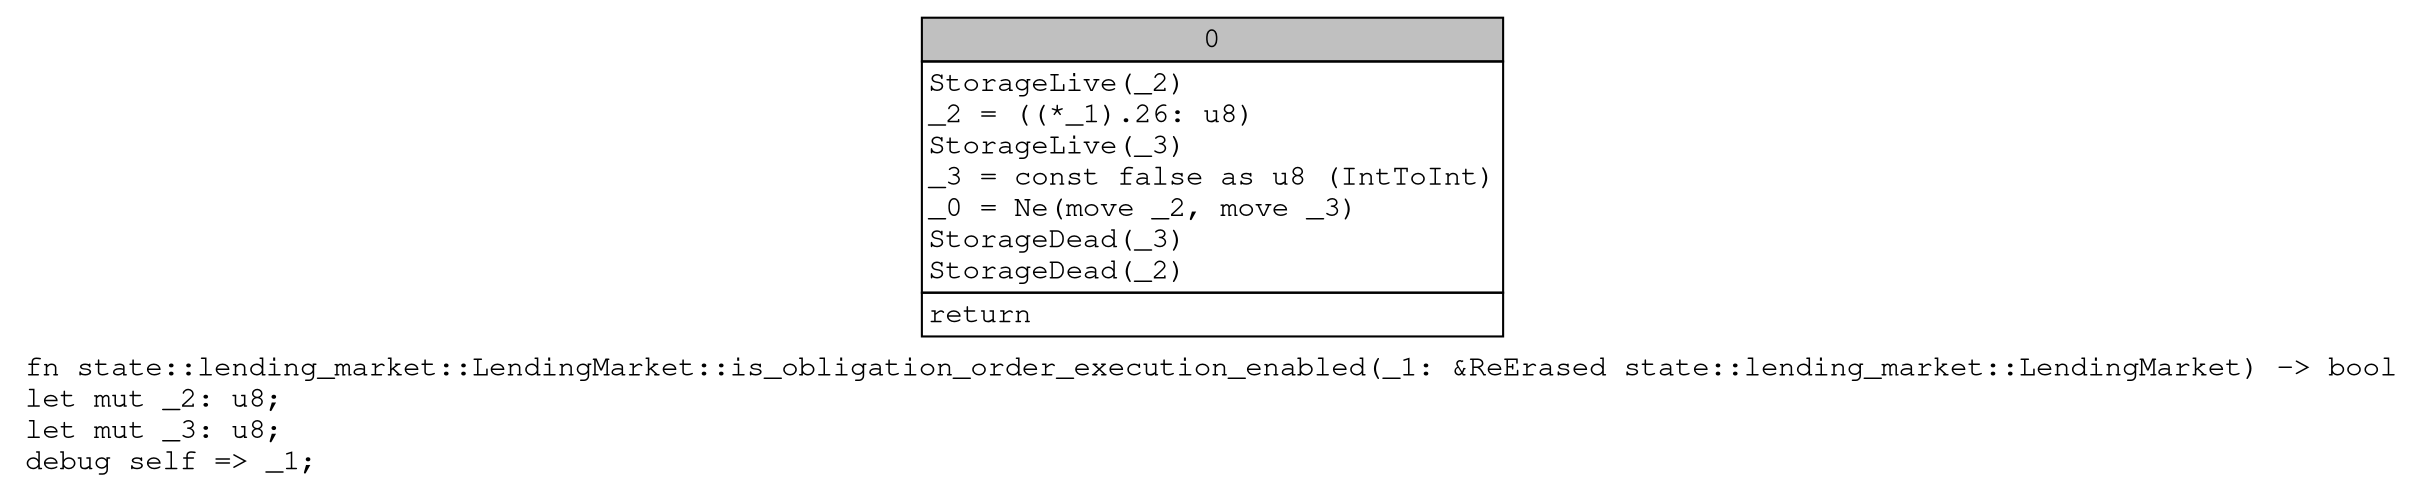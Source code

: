 digraph Mir_0_1515 {
    graph [fontname="Courier, monospace"];
    node [fontname="Courier, monospace"];
    edge [fontname="Courier, monospace"];
    label=<fn state::lending_market::LendingMarket::is_obligation_order_execution_enabled(_1: &amp;ReErased state::lending_market::LendingMarket) -&gt; bool<br align="left"/>let mut _2: u8;<br align="left"/>let mut _3: u8;<br align="left"/>debug self =&gt; _1;<br align="left"/>>;
    bb0__0_1515 [shape="none", label=<<table border="0" cellborder="1" cellspacing="0"><tr><td bgcolor="gray" align="center" colspan="1">0</td></tr><tr><td align="left" balign="left">StorageLive(_2)<br/>_2 = ((*_1).26: u8)<br/>StorageLive(_3)<br/>_3 = const false as u8 (IntToInt)<br/>_0 = Ne(move _2, move _3)<br/>StorageDead(_3)<br/>StorageDead(_2)<br/></td></tr><tr><td align="left">return</td></tr></table>>];
}

